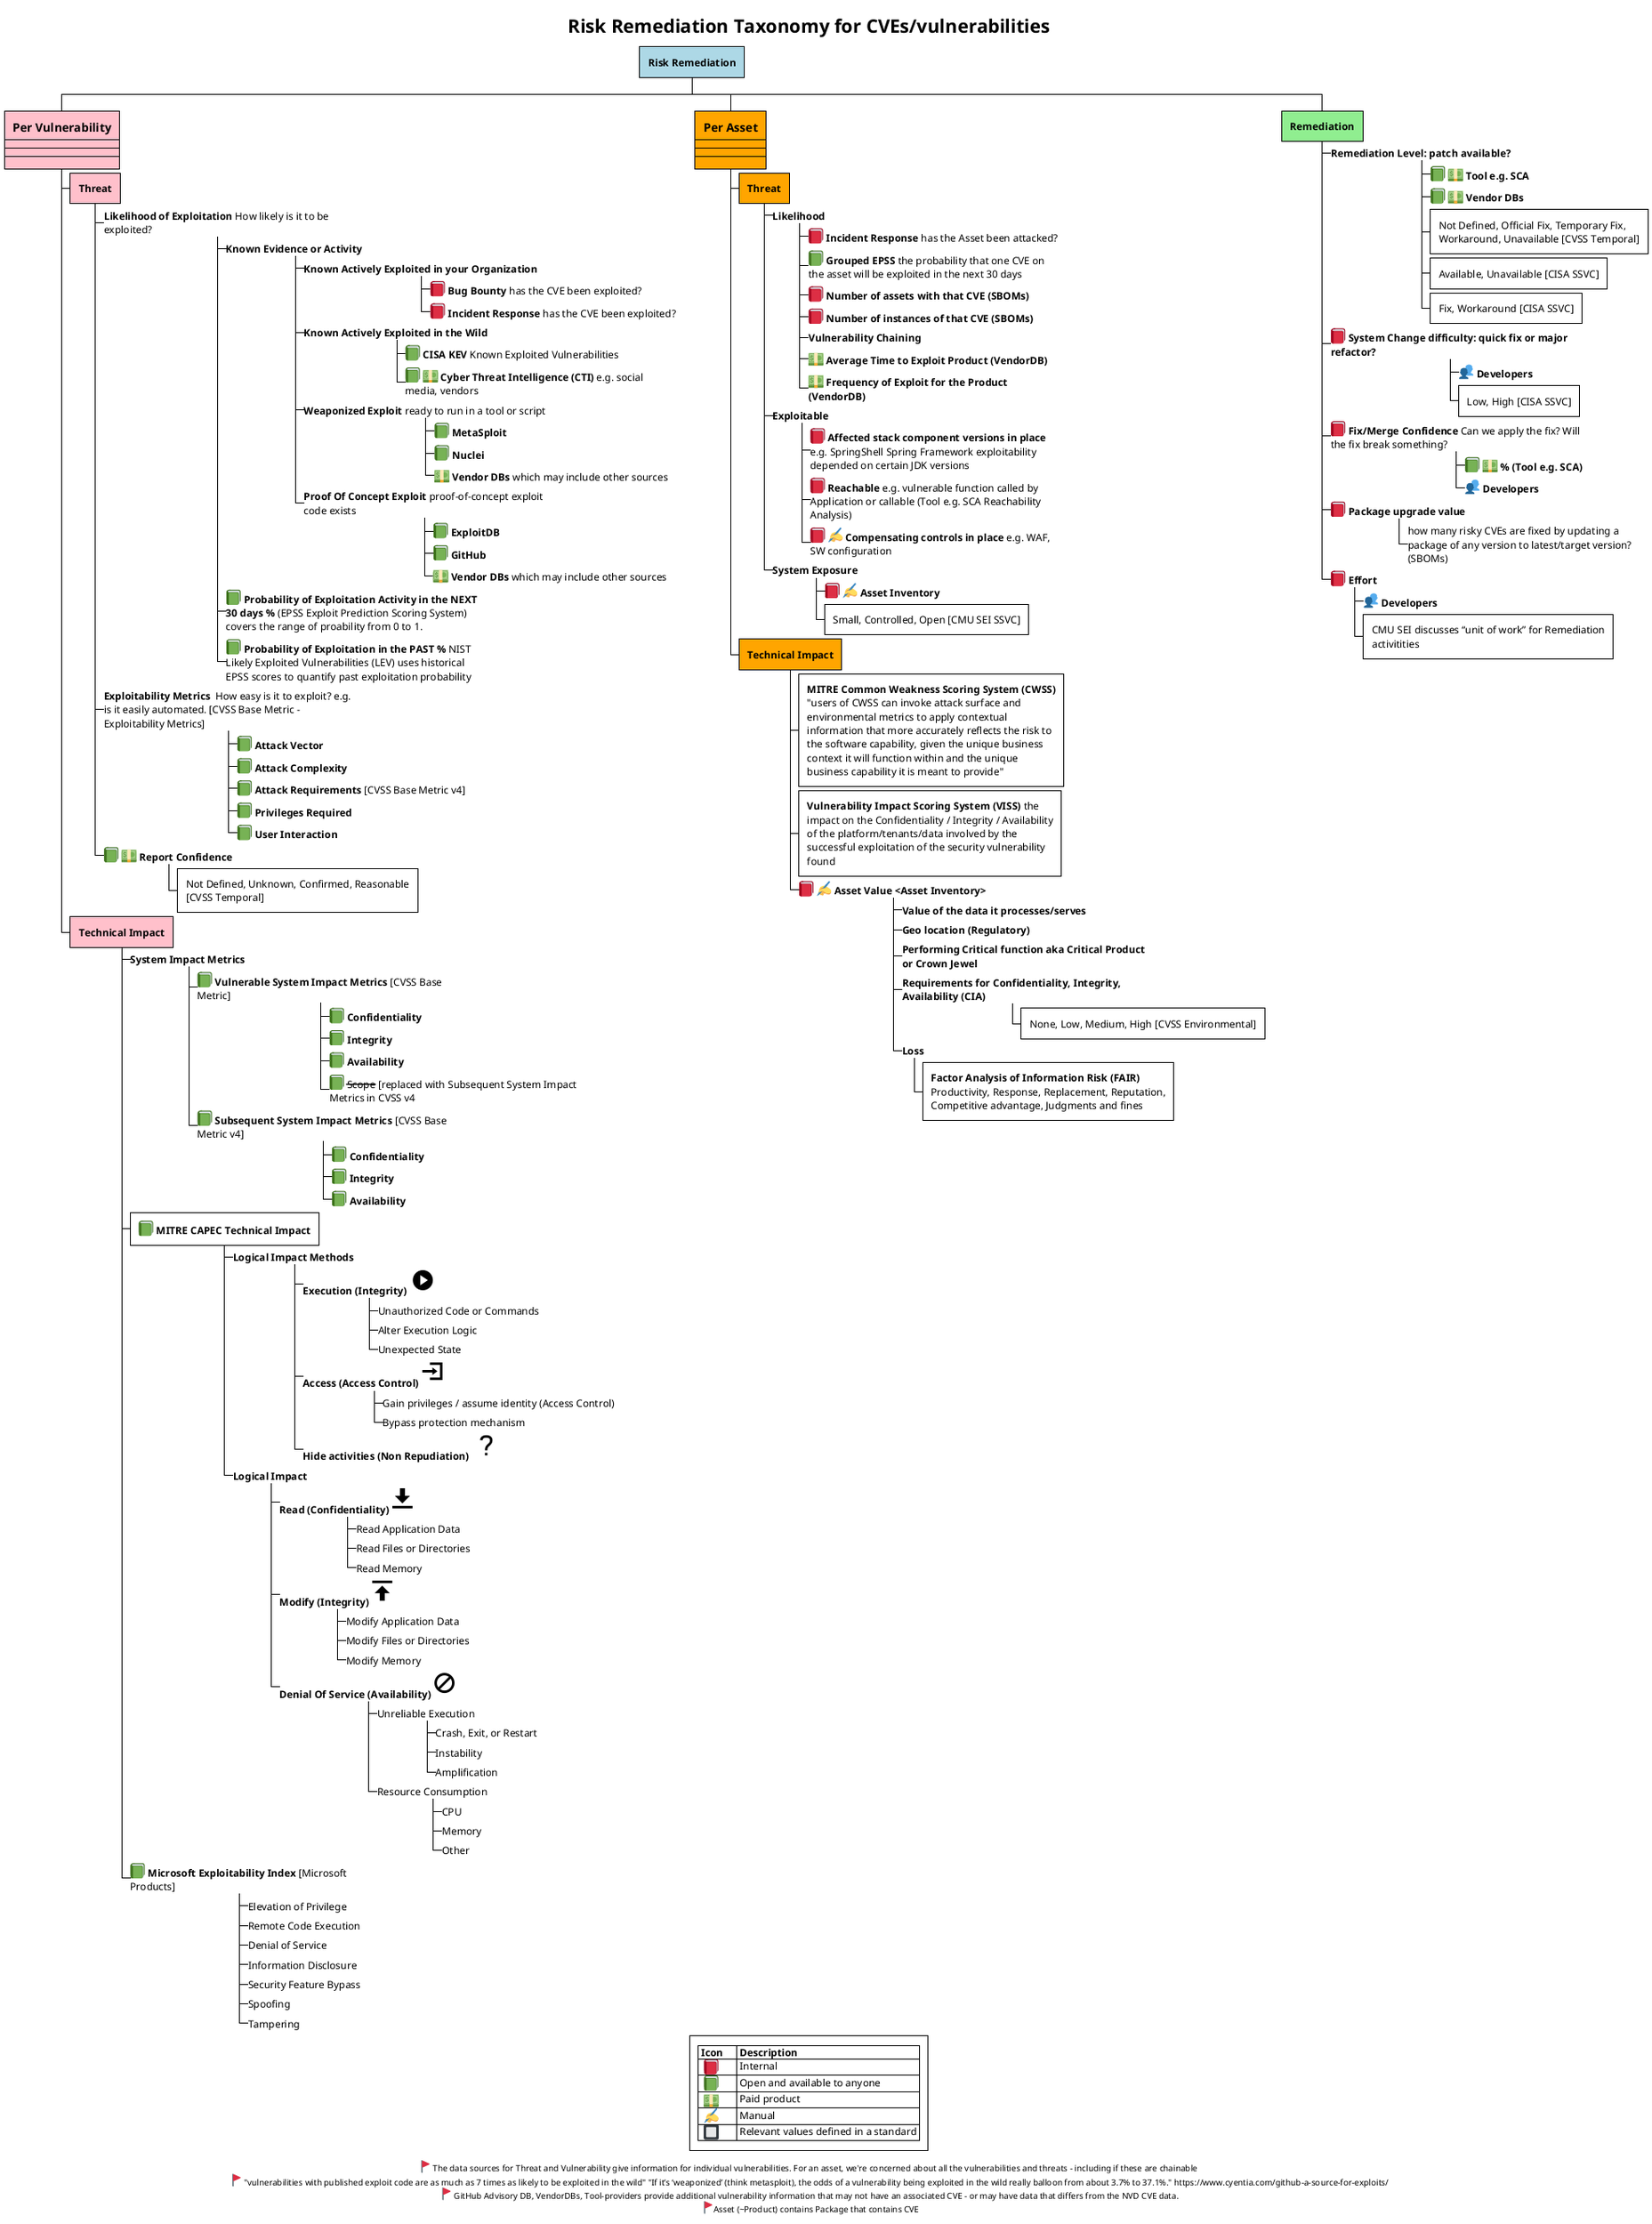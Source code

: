 ' /* Copyright Yahoo, Licensed under the terms of the Apache 2.0 license. See LICENSE file in project root for terms. */

@startwbs RiskRemediation
!theme plain

<style>
wbsDiagram {
  .riskremediation {
      BackgroundColor lightblue
  }
  .risk {
      BackgroundColor pink
  }
  .asset {
      BackgroundColor orange
  }
  .remediation {
      BackgroundColor lightgreen
  }
}

</style>

Title Risk Remediation Taxonomy for CVEs/vulnerabilities

* **Risk Remediation** <<riskremediation>>

**[#pink]:==Per Vulnerability 
----
----
----;


***[#pink] **Threat**




****_ **Likelihood of Exploitation** How likely is it to be exploited? 
*****_ **Known Evidence or Activity**
******_ **Known Actively Exploited in your Organization**
*******_ <:closed_book:> **Bug Bounty** has the CVE been exploited?
*******_ <:closed_book:> **Incident Response** has the CVE been exploited? 
******_ **Known Actively Exploited in the Wild**
*******_ <:green_book:> **CISA KEV** Known Exploited Vulnerabilities
*******_ <:green_book:> <:dollar:> **Cyber Threat Intelligence (CTI)** e.g. social media, vendors
******_ **Weaponized Exploit** ready to run in a tool or script
*******_ <:green_book:>** MetaSploit** 
*******_ <:green_book:>** Nuclei** 
*******_ <:dollar:>** Vendor DBs** which may include other sources
******_ **Proof Of Concept Exploit** proof-of-concept exploit code exists
*******_ <:green_book:>** ExploitDB** 
*******_ <:green_book:>** GitHub** 
*******_ <:dollar:>** Vendor DBs** which may include other sources


*****_  <:green_book:> **Probability of Exploitation Activity in the NEXT 30 days % **(EPSS Exploit Prediction Scoring System) covers the range of proability from 0 to 1.
*****_  <:green_book:> **Probability of Exploitation in the PAST %** NIST Likely Exploited Vulnerabilities (LEV) uses historical EPSS scores to quantify past exploitation probability



****_ **Exploitability Metrics ** How easy is it to exploit? e.g. is it easily automated. [CVSS Base Metric - Exploitability Metrics]
*****_ <:green_book:> **Attack Vector** 
*****_ <:green_book:> **Attack Complexity** 
*****_ <:green_book:> **Attack Requirements** [CVSS Base Metric v4]
*****_ <:green_book:> **Privileges Required** 
*****_ <:green_book:> **User Interaction** 

****_ <:green_book:> <:dollar:> **Report Confidence**
***** Not Defined, Unknown, Confirmed, Reasonable [CVSS Temporal]




***[#pink] **Technical Impact**
****_ **System Impact Metrics** 
*****_ <:green_book:> **Vulnerable System Impact Metrics** [CVSS Base Metric]
******_ <:green_book:> **Confidentiality**  
******_ <:green_book:> **Integrity**
******_ <:green_book:> **Availability** 
******_ <:green_book:> --Scope-- [replaced with Subsequent System Impact Metrics in CVSS v4
*****_ <:green_book:> **Subsequent System Impact Metrics** [CVSS Base Metric v4]
******_ <:green_book:> **Confidentiality** 
******_ <:green_book:> **Integrity** 
******_ <:green_book:> **Availability** 



**** **<:green_book:> MITRE CAPEC Technical Impact**
*****_ **Logical Impact Methods**

******_ **Execution (Integrity)  <&play-circle*3>**
*******_ Unauthorized Code or Commands
*******_ Alter Execution Logic
*******_ Unexpected State
******_ **Access (Access Control) <&account-login*3>**
*******_ Gain privileges / assume identity (Access Control)
*******_ Bypass protection mechanism
******_ **Hide activities (Non Repudiation)  <&question-mark*3>**

*****_ **Logical Impact**
******_ **Read (Confidentiality) <&data-transfer-download*3>**
*******_ Read Application Data
*******_ Read Files or Directories
*******_ Read Memory
******_ **Modify (Integrity) <&data-transfer-upload*3>**
*******_ Modify Application Data
*******_ Modify Files or Directories
*******_ Modify Memory
******_ **Denial Of Service (Availability) <&ban*3>**
*******_ Unreliable Execution
********_ Crash, Exit, or Restart
********_ Instability
********_ Amplification
*******_ Resource Consumption 
********_ CPU
********_ Memory
********_ Other

****_ <:green_book:> **Microsoft Exploitability Index** [Microsoft Products]
*****_ Elevation of Privilege
*****_ Remote Code Execution
*****_ Denial of Service
*****_ Information Disclosure
*****_ Security Feature Bypass
*****_ Spoofing
*****_ Tampering



**[#orange]:==Per Asset 
----
----
----;


*** **Threat** <<asset>>
****_ **Likelihood** 
*****_ <:closed_book:> **Incident Response** has the Asset been attacked?
*****_ <:green_book:> **Grouped EPSS** the probability that one CVE on the asset will be exploited in the next 30 days
*****_ <:closed_book:> **Number of assets with that CVE (SBOMs)**
*****_ <:closed_book:> **Number of instances of that CVE (SBOMs)**
*****_ **Vulnerability Chaining**
*****_ <:dollar:> **Average Time to Exploit Product (VendorDB)**
*****_ <:dollar:> **Frequency of Exploit for the Product (VendorDB)**

****_ **Exploitable**
*****_ <:closed_book:> **Affected stack component versions in place** e.g. SpringShell Spring Framework exploitability depended on certain JDK versions
*****_ <:closed_book:> **Reachable** e.g. vulnerable function called by Application or callable (Tool e.g. SCA Reachability Analysis)
*****_ <:closed_book:> <:writing_hand:> **Compensating controls in place** e.g. WAF, SW configuration

****_ **System Exposure** 
*****_ <:closed_book:> <:writing_hand:> **Asset Inventory**
***** Small, Controlled, Open [CMU SEI SSVC] 


*** **Technical Impact** <<asset>>

**** **MITRE Common Weakness Scoring System (CWSS)** "users of CWSS can invoke attack surface and environmental metrics to apply contextual information that more accurately reflects the risk to the software capability, given the unique business context it will function within and the unique business capability it is meant to provide"
**** **Vulnerability Impact Scoring System (VISS)** the impact on the Confidentiality / Integrity / Availability of the platform/tenants/data involved by the successful exploitation of the security vulnerability found 

****_ <:closed_book:> <:writing_hand:> **Asset Value <Asset Inventory>**
*****_ **Value of the data it processes/serves**
*****_ **Geo location (Regulatory)**
*****_ **Performing Critical function aka Critical Product or Crown Jewel**

*****_ **Requirements for Confidentiality, Integrity, Availability (CIA)**
****** None, Low, Medium, High [CVSS Environmental]


*****_ **Loss** 
****** **Factor Analysis of Information Risk (FAIR)** Productivity, Response, Replacement, Reputation, Competitive advantage, Judgments and fines





** **Remediation** <<remediation>> 
***_ **Remediation Level: patch available?**
****_ <:green_book:> <:dollar:> **Tool e.g. SCA**
****_ <:green_book:> <:dollar:> **Vendor DBs** 

**** Not Defined, Official Fix, Temporary Fix, Workaround, Unavailable [CVSS Temporal]
**** Available, Unavailable [CISA SSVC]
**** Fix, Workaround [CISA SSVC]
***_ <:closed_book:> **System Change difficulty: quick fix or major refactor?**
****_ <:busts_in_silhouette:> **Developers**
**** Low, High [CISA SSVC]
***_ <:closed_book:> **Fix/Merge Confidence** Can we apply the fix? Will the fix break something?
****_ <:green_book:> <:dollar:> **% (Tool e.g. SCA)**
****_ <:busts_in_silhouette:> **Developers**
***_ <:closed_book:> **Package upgrade value**
****_ how many risky CVEs are fixed by updating a package of any version to latest/target version? (SBOMs)
***_ <:closed_book:> **Effort**
****_ <:busts_in_silhouette:> **Developers**
**** CMU SEI discusses “unit of work” for Remediation activitities



legend
    |= Icon |= Description |
    |  <:closed_book:>  | Internal |
    |  <:green_book:>   | Open and available to anyone |
    |  <:dollar:>       | Paid product  |
    |  <:writing_hand:> | Manual |
    |  <:black_square_button:> | Relevant values defined in a standard |
endlegend

center footer <:triangular_flag_on_post:> The data sources for Threat and Vulnerability give information for individual vulnerabilities. For an asset, we're concerned about all the vulnerabilities and threats - including if these are chainable \n <:triangular_flag_on_post:> "vulnerabilities with published exploit code are as much as 7 times as likely to be exploited in the wild" "If it’s ‘weaponized’ (think metasploit), the odds of a vulnerability being exploited in the wild really balloon from about 3.7% to 37.1%." https://www.cyentia.com/github-a-source-for-exploits/ \n <:triangular_flag_on_post:> GitHub Advisory DB, VendorDBs, Tool-providers provide additional vulnerability information that may not have an associated CVE - or may have data that differs from the NVD CVE data. \n <:triangular_flag_on_post:>Asset (~Product) contains Package that contains CVE

@endwbs

Themes
-------
This gives the best clarity
!theme plain 

Other themes considered:
!theme metal
!theme materia
!theme cerulean
!theme hacker

icons
------
https://plantuml.com/creole
https://www.plantuml.com/plantuml/svg/SoWkIImgAStDuKhDpS_AL31qC-5oICrB0Oe00000

preprocessor
------------
Consider using plantuml pre-processor in future to maintain definitions in one place/file. 
define: !$cisa_kev = "<:green_book:> **CISA Known Exploited Vulnerabilities (CISA KEV)**"
use: $cisa_kev 

